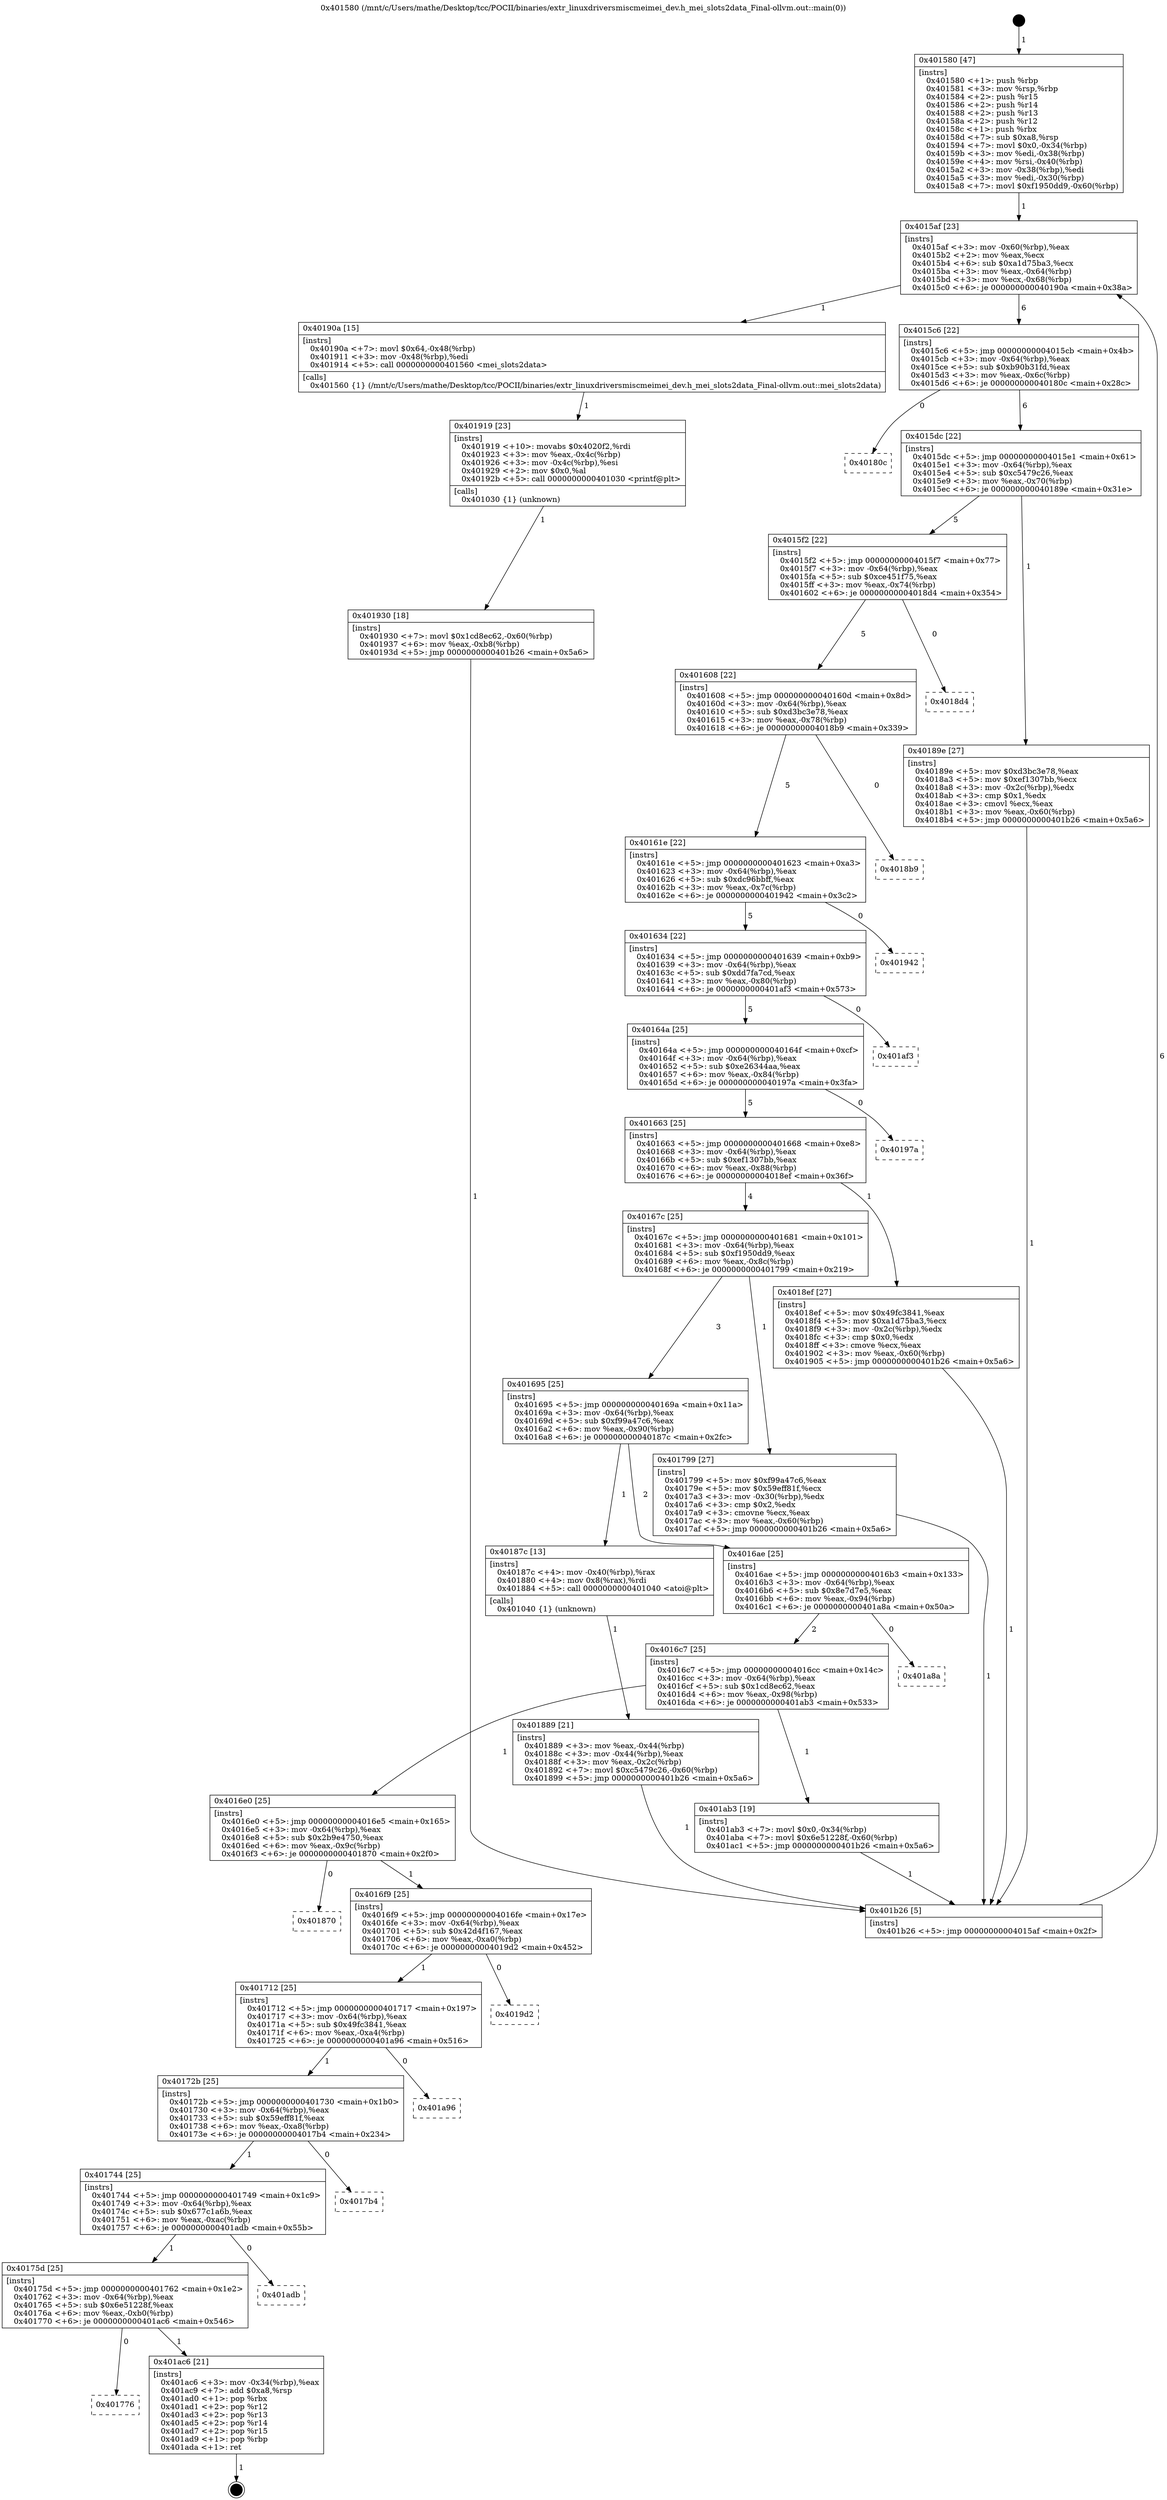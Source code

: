 digraph "0x401580" {
  label = "0x401580 (/mnt/c/Users/mathe/Desktop/tcc/POCII/binaries/extr_linuxdriversmiscmeimei_dev.h_mei_slots2data_Final-ollvm.out::main(0))"
  labelloc = "t"
  node[shape=record]

  Entry [label="",width=0.3,height=0.3,shape=circle,fillcolor=black,style=filled]
  "0x4015af" [label="{
     0x4015af [23]\l
     | [instrs]\l
     &nbsp;&nbsp;0x4015af \<+3\>: mov -0x60(%rbp),%eax\l
     &nbsp;&nbsp;0x4015b2 \<+2\>: mov %eax,%ecx\l
     &nbsp;&nbsp;0x4015b4 \<+6\>: sub $0xa1d75ba3,%ecx\l
     &nbsp;&nbsp;0x4015ba \<+3\>: mov %eax,-0x64(%rbp)\l
     &nbsp;&nbsp;0x4015bd \<+3\>: mov %ecx,-0x68(%rbp)\l
     &nbsp;&nbsp;0x4015c0 \<+6\>: je 000000000040190a \<main+0x38a\>\l
  }"]
  "0x40190a" [label="{
     0x40190a [15]\l
     | [instrs]\l
     &nbsp;&nbsp;0x40190a \<+7\>: movl $0x64,-0x48(%rbp)\l
     &nbsp;&nbsp;0x401911 \<+3\>: mov -0x48(%rbp),%edi\l
     &nbsp;&nbsp;0x401914 \<+5\>: call 0000000000401560 \<mei_slots2data\>\l
     | [calls]\l
     &nbsp;&nbsp;0x401560 \{1\} (/mnt/c/Users/mathe/Desktop/tcc/POCII/binaries/extr_linuxdriversmiscmeimei_dev.h_mei_slots2data_Final-ollvm.out::mei_slots2data)\l
  }"]
  "0x4015c6" [label="{
     0x4015c6 [22]\l
     | [instrs]\l
     &nbsp;&nbsp;0x4015c6 \<+5\>: jmp 00000000004015cb \<main+0x4b\>\l
     &nbsp;&nbsp;0x4015cb \<+3\>: mov -0x64(%rbp),%eax\l
     &nbsp;&nbsp;0x4015ce \<+5\>: sub $0xb90b31fd,%eax\l
     &nbsp;&nbsp;0x4015d3 \<+3\>: mov %eax,-0x6c(%rbp)\l
     &nbsp;&nbsp;0x4015d6 \<+6\>: je 000000000040180c \<main+0x28c\>\l
  }"]
  Exit [label="",width=0.3,height=0.3,shape=circle,fillcolor=black,style=filled,peripheries=2]
  "0x40180c" [label="{
     0x40180c\l
  }", style=dashed]
  "0x4015dc" [label="{
     0x4015dc [22]\l
     | [instrs]\l
     &nbsp;&nbsp;0x4015dc \<+5\>: jmp 00000000004015e1 \<main+0x61\>\l
     &nbsp;&nbsp;0x4015e1 \<+3\>: mov -0x64(%rbp),%eax\l
     &nbsp;&nbsp;0x4015e4 \<+5\>: sub $0xc5479c26,%eax\l
     &nbsp;&nbsp;0x4015e9 \<+3\>: mov %eax,-0x70(%rbp)\l
     &nbsp;&nbsp;0x4015ec \<+6\>: je 000000000040189e \<main+0x31e\>\l
  }"]
  "0x401776" [label="{
     0x401776\l
  }", style=dashed]
  "0x40189e" [label="{
     0x40189e [27]\l
     | [instrs]\l
     &nbsp;&nbsp;0x40189e \<+5\>: mov $0xd3bc3e78,%eax\l
     &nbsp;&nbsp;0x4018a3 \<+5\>: mov $0xef1307bb,%ecx\l
     &nbsp;&nbsp;0x4018a8 \<+3\>: mov -0x2c(%rbp),%edx\l
     &nbsp;&nbsp;0x4018ab \<+3\>: cmp $0x1,%edx\l
     &nbsp;&nbsp;0x4018ae \<+3\>: cmovl %ecx,%eax\l
     &nbsp;&nbsp;0x4018b1 \<+3\>: mov %eax,-0x60(%rbp)\l
     &nbsp;&nbsp;0x4018b4 \<+5\>: jmp 0000000000401b26 \<main+0x5a6\>\l
  }"]
  "0x4015f2" [label="{
     0x4015f2 [22]\l
     | [instrs]\l
     &nbsp;&nbsp;0x4015f2 \<+5\>: jmp 00000000004015f7 \<main+0x77\>\l
     &nbsp;&nbsp;0x4015f7 \<+3\>: mov -0x64(%rbp),%eax\l
     &nbsp;&nbsp;0x4015fa \<+5\>: sub $0xce451f75,%eax\l
     &nbsp;&nbsp;0x4015ff \<+3\>: mov %eax,-0x74(%rbp)\l
     &nbsp;&nbsp;0x401602 \<+6\>: je 00000000004018d4 \<main+0x354\>\l
  }"]
  "0x401ac6" [label="{
     0x401ac6 [21]\l
     | [instrs]\l
     &nbsp;&nbsp;0x401ac6 \<+3\>: mov -0x34(%rbp),%eax\l
     &nbsp;&nbsp;0x401ac9 \<+7\>: add $0xa8,%rsp\l
     &nbsp;&nbsp;0x401ad0 \<+1\>: pop %rbx\l
     &nbsp;&nbsp;0x401ad1 \<+2\>: pop %r12\l
     &nbsp;&nbsp;0x401ad3 \<+2\>: pop %r13\l
     &nbsp;&nbsp;0x401ad5 \<+2\>: pop %r14\l
     &nbsp;&nbsp;0x401ad7 \<+2\>: pop %r15\l
     &nbsp;&nbsp;0x401ad9 \<+1\>: pop %rbp\l
     &nbsp;&nbsp;0x401ada \<+1\>: ret\l
  }"]
  "0x4018d4" [label="{
     0x4018d4\l
  }", style=dashed]
  "0x401608" [label="{
     0x401608 [22]\l
     | [instrs]\l
     &nbsp;&nbsp;0x401608 \<+5\>: jmp 000000000040160d \<main+0x8d\>\l
     &nbsp;&nbsp;0x40160d \<+3\>: mov -0x64(%rbp),%eax\l
     &nbsp;&nbsp;0x401610 \<+5\>: sub $0xd3bc3e78,%eax\l
     &nbsp;&nbsp;0x401615 \<+3\>: mov %eax,-0x78(%rbp)\l
     &nbsp;&nbsp;0x401618 \<+6\>: je 00000000004018b9 \<main+0x339\>\l
  }"]
  "0x40175d" [label="{
     0x40175d [25]\l
     | [instrs]\l
     &nbsp;&nbsp;0x40175d \<+5\>: jmp 0000000000401762 \<main+0x1e2\>\l
     &nbsp;&nbsp;0x401762 \<+3\>: mov -0x64(%rbp),%eax\l
     &nbsp;&nbsp;0x401765 \<+5\>: sub $0x6e51228f,%eax\l
     &nbsp;&nbsp;0x40176a \<+6\>: mov %eax,-0xb0(%rbp)\l
     &nbsp;&nbsp;0x401770 \<+6\>: je 0000000000401ac6 \<main+0x546\>\l
  }"]
  "0x4018b9" [label="{
     0x4018b9\l
  }", style=dashed]
  "0x40161e" [label="{
     0x40161e [22]\l
     | [instrs]\l
     &nbsp;&nbsp;0x40161e \<+5\>: jmp 0000000000401623 \<main+0xa3\>\l
     &nbsp;&nbsp;0x401623 \<+3\>: mov -0x64(%rbp),%eax\l
     &nbsp;&nbsp;0x401626 \<+5\>: sub $0xdc96bbff,%eax\l
     &nbsp;&nbsp;0x40162b \<+3\>: mov %eax,-0x7c(%rbp)\l
     &nbsp;&nbsp;0x40162e \<+6\>: je 0000000000401942 \<main+0x3c2\>\l
  }"]
  "0x401adb" [label="{
     0x401adb\l
  }", style=dashed]
  "0x401942" [label="{
     0x401942\l
  }", style=dashed]
  "0x401634" [label="{
     0x401634 [22]\l
     | [instrs]\l
     &nbsp;&nbsp;0x401634 \<+5\>: jmp 0000000000401639 \<main+0xb9\>\l
     &nbsp;&nbsp;0x401639 \<+3\>: mov -0x64(%rbp),%eax\l
     &nbsp;&nbsp;0x40163c \<+5\>: sub $0xdd7fa7cd,%eax\l
     &nbsp;&nbsp;0x401641 \<+3\>: mov %eax,-0x80(%rbp)\l
     &nbsp;&nbsp;0x401644 \<+6\>: je 0000000000401af3 \<main+0x573\>\l
  }"]
  "0x401744" [label="{
     0x401744 [25]\l
     | [instrs]\l
     &nbsp;&nbsp;0x401744 \<+5\>: jmp 0000000000401749 \<main+0x1c9\>\l
     &nbsp;&nbsp;0x401749 \<+3\>: mov -0x64(%rbp),%eax\l
     &nbsp;&nbsp;0x40174c \<+5\>: sub $0x677c1a6b,%eax\l
     &nbsp;&nbsp;0x401751 \<+6\>: mov %eax,-0xac(%rbp)\l
     &nbsp;&nbsp;0x401757 \<+6\>: je 0000000000401adb \<main+0x55b\>\l
  }"]
  "0x401af3" [label="{
     0x401af3\l
  }", style=dashed]
  "0x40164a" [label="{
     0x40164a [25]\l
     | [instrs]\l
     &nbsp;&nbsp;0x40164a \<+5\>: jmp 000000000040164f \<main+0xcf\>\l
     &nbsp;&nbsp;0x40164f \<+3\>: mov -0x64(%rbp),%eax\l
     &nbsp;&nbsp;0x401652 \<+5\>: sub $0xe26344aa,%eax\l
     &nbsp;&nbsp;0x401657 \<+6\>: mov %eax,-0x84(%rbp)\l
     &nbsp;&nbsp;0x40165d \<+6\>: je 000000000040197a \<main+0x3fa\>\l
  }"]
  "0x4017b4" [label="{
     0x4017b4\l
  }", style=dashed]
  "0x40197a" [label="{
     0x40197a\l
  }", style=dashed]
  "0x401663" [label="{
     0x401663 [25]\l
     | [instrs]\l
     &nbsp;&nbsp;0x401663 \<+5\>: jmp 0000000000401668 \<main+0xe8\>\l
     &nbsp;&nbsp;0x401668 \<+3\>: mov -0x64(%rbp),%eax\l
     &nbsp;&nbsp;0x40166b \<+5\>: sub $0xef1307bb,%eax\l
     &nbsp;&nbsp;0x401670 \<+6\>: mov %eax,-0x88(%rbp)\l
     &nbsp;&nbsp;0x401676 \<+6\>: je 00000000004018ef \<main+0x36f\>\l
  }"]
  "0x40172b" [label="{
     0x40172b [25]\l
     | [instrs]\l
     &nbsp;&nbsp;0x40172b \<+5\>: jmp 0000000000401730 \<main+0x1b0\>\l
     &nbsp;&nbsp;0x401730 \<+3\>: mov -0x64(%rbp),%eax\l
     &nbsp;&nbsp;0x401733 \<+5\>: sub $0x59eff81f,%eax\l
     &nbsp;&nbsp;0x401738 \<+6\>: mov %eax,-0xa8(%rbp)\l
     &nbsp;&nbsp;0x40173e \<+6\>: je 00000000004017b4 \<main+0x234\>\l
  }"]
  "0x4018ef" [label="{
     0x4018ef [27]\l
     | [instrs]\l
     &nbsp;&nbsp;0x4018ef \<+5\>: mov $0x49fc3841,%eax\l
     &nbsp;&nbsp;0x4018f4 \<+5\>: mov $0xa1d75ba3,%ecx\l
     &nbsp;&nbsp;0x4018f9 \<+3\>: mov -0x2c(%rbp),%edx\l
     &nbsp;&nbsp;0x4018fc \<+3\>: cmp $0x0,%edx\l
     &nbsp;&nbsp;0x4018ff \<+3\>: cmove %ecx,%eax\l
     &nbsp;&nbsp;0x401902 \<+3\>: mov %eax,-0x60(%rbp)\l
     &nbsp;&nbsp;0x401905 \<+5\>: jmp 0000000000401b26 \<main+0x5a6\>\l
  }"]
  "0x40167c" [label="{
     0x40167c [25]\l
     | [instrs]\l
     &nbsp;&nbsp;0x40167c \<+5\>: jmp 0000000000401681 \<main+0x101\>\l
     &nbsp;&nbsp;0x401681 \<+3\>: mov -0x64(%rbp),%eax\l
     &nbsp;&nbsp;0x401684 \<+5\>: sub $0xf1950dd9,%eax\l
     &nbsp;&nbsp;0x401689 \<+6\>: mov %eax,-0x8c(%rbp)\l
     &nbsp;&nbsp;0x40168f \<+6\>: je 0000000000401799 \<main+0x219\>\l
  }"]
  "0x401a96" [label="{
     0x401a96\l
  }", style=dashed]
  "0x401799" [label="{
     0x401799 [27]\l
     | [instrs]\l
     &nbsp;&nbsp;0x401799 \<+5\>: mov $0xf99a47c6,%eax\l
     &nbsp;&nbsp;0x40179e \<+5\>: mov $0x59eff81f,%ecx\l
     &nbsp;&nbsp;0x4017a3 \<+3\>: mov -0x30(%rbp),%edx\l
     &nbsp;&nbsp;0x4017a6 \<+3\>: cmp $0x2,%edx\l
     &nbsp;&nbsp;0x4017a9 \<+3\>: cmovne %ecx,%eax\l
     &nbsp;&nbsp;0x4017ac \<+3\>: mov %eax,-0x60(%rbp)\l
     &nbsp;&nbsp;0x4017af \<+5\>: jmp 0000000000401b26 \<main+0x5a6\>\l
  }"]
  "0x401695" [label="{
     0x401695 [25]\l
     | [instrs]\l
     &nbsp;&nbsp;0x401695 \<+5\>: jmp 000000000040169a \<main+0x11a\>\l
     &nbsp;&nbsp;0x40169a \<+3\>: mov -0x64(%rbp),%eax\l
     &nbsp;&nbsp;0x40169d \<+5\>: sub $0xf99a47c6,%eax\l
     &nbsp;&nbsp;0x4016a2 \<+6\>: mov %eax,-0x90(%rbp)\l
     &nbsp;&nbsp;0x4016a8 \<+6\>: je 000000000040187c \<main+0x2fc\>\l
  }"]
  "0x401b26" [label="{
     0x401b26 [5]\l
     | [instrs]\l
     &nbsp;&nbsp;0x401b26 \<+5\>: jmp 00000000004015af \<main+0x2f\>\l
  }"]
  "0x401580" [label="{
     0x401580 [47]\l
     | [instrs]\l
     &nbsp;&nbsp;0x401580 \<+1\>: push %rbp\l
     &nbsp;&nbsp;0x401581 \<+3\>: mov %rsp,%rbp\l
     &nbsp;&nbsp;0x401584 \<+2\>: push %r15\l
     &nbsp;&nbsp;0x401586 \<+2\>: push %r14\l
     &nbsp;&nbsp;0x401588 \<+2\>: push %r13\l
     &nbsp;&nbsp;0x40158a \<+2\>: push %r12\l
     &nbsp;&nbsp;0x40158c \<+1\>: push %rbx\l
     &nbsp;&nbsp;0x40158d \<+7\>: sub $0xa8,%rsp\l
     &nbsp;&nbsp;0x401594 \<+7\>: movl $0x0,-0x34(%rbp)\l
     &nbsp;&nbsp;0x40159b \<+3\>: mov %edi,-0x38(%rbp)\l
     &nbsp;&nbsp;0x40159e \<+4\>: mov %rsi,-0x40(%rbp)\l
     &nbsp;&nbsp;0x4015a2 \<+3\>: mov -0x38(%rbp),%edi\l
     &nbsp;&nbsp;0x4015a5 \<+3\>: mov %edi,-0x30(%rbp)\l
     &nbsp;&nbsp;0x4015a8 \<+7\>: movl $0xf1950dd9,-0x60(%rbp)\l
  }"]
  "0x401712" [label="{
     0x401712 [25]\l
     | [instrs]\l
     &nbsp;&nbsp;0x401712 \<+5\>: jmp 0000000000401717 \<main+0x197\>\l
     &nbsp;&nbsp;0x401717 \<+3\>: mov -0x64(%rbp),%eax\l
     &nbsp;&nbsp;0x40171a \<+5\>: sub $0x49fc3841,%eax\l
     &nbsp;&nbsp;0x40171f \<+6\>: mov %eax,-0xa4(%rbp)\l
     &nbsp;&nbsp;0x401725 \<+6\>: je 0000000000401a96 \<main+0x516\>\l
  }"]
  "0x40187c" [label="{
     0x40187c [13]\l
     | [instrs]\l
     &nbsp;&nbsp;0x40187c \<+4\>: mov -0x40(%rbp),%rax\l
     &nbsp;&nbsp;0x401880 \<+4\>: mov 0x8(%rax),%rdi\l
     &nbsp;&nbsp;0x401884 \<+5\>: call 0000000000401040 \<atoi@plt\>\l
     | [calls]\l
     &nbsp;&nbsp;0x401040 \{1\} (unknown)\l
  }"]
  "0x4016ae" [label="{
     0x4016ae [25]\l
     | [instrs]\l
     &nbsp;&nbsp;0x4016ae \<+5\>: jmp 00000000004016b3 \<main+0x133\>\l
     &nbsp;&nbsp;0x4016b3 \<+3\>: mov -0x64(%rbp),%eax\l
     &nbsp;&nbsp;0x4016b6 \<+5\>: sub $0x8e7d7e5,%eax\l
     &nbsp;&nbsp;0x4016bb \<+6\>: mov %eax,-0x94(%rbp)\l
     &nbsp;&nbsp;0x4016c1 \<+6\>: je 0000000000401a8a \<main+0x50a\>\l
  }"]
  "0x401889" [label="{
     0x401889 [21]\l
     | [instrs]\l
     &nbsp;&nbsp;0x401889 \<+3\>: mov %eax,-0x44(%rbp)\l
     &nbsp;&nbsp;0x40188c \<+3\>: mov -0x44(%rbp),%eax\l
     &nbsp;&nbsp;0x40188f \<+3\>: mov %eax,-0x2c(%rbp)\l
     &nbsp;&nbsp;0x401892 \<+7\>: movl $0xc5479c26,-0x60(%rbp)\l
     &nbsp;&nbsp;0x401899 \<+5\>: jmp 0000000000401b26 \<main+0x5a6\>\l
  }"]
  "0x401919" [label="{
     0x401919 [23]\l
     | [instrs]\l
     &nbsp;&nbsp;0x401919 \<+10\>: movabs $0x4020f2,%rdi\l
     &nbsp;&nbsp;0x401923 \<+3\>: mov %eax,-0x4c(%rbp)\l
     &nbsp;&nbsp;0x401926 \<+3\>: mov -0x4c(%rbp),%esi\l
     &nbsp;&nbsp;0x401929 \<+2\>: mov $0x0,%al\l
     &nbsp;&nbsp;0x40192b \<+5\>: call 0000000000401030 \<printf@plt\>\l
     | [calls]\l
     &nbsp;&nbsp;0x401030 \{1\} (unknown)\l
  }"]
  "0x401930" [label="{
     0x401930 [18]\l
     | [instrs]\l
     &nbsp;&nbsp;0x401930 \<+7\>: movl $0x1cd8ec62,-0x60(%rbp)\l
     &nbsp;&nbsp;0x401937 \<+6\>: mov %eax,-0xb8(%rbp)\l
     &nbsp;&nbsp;0x40193d \<+5\>: jmp 0000000000401b26 \<main+0x5a6\>\l
  }"]
  "0x4019d2" [label="{
     0x4019d2\l
  }", style=dashed]
  "0x401a8a" [label="{
     0x401a8a\l
  }", style=dashed]
  "0x4016c7" [label="{
     0x4016c7 [25]\l
     | [instrs]\l
     &nbsp;&nbsp;0x4016c7 \<+5\>: jmp 00000000004016cc \<main+0x14c\>\l
     &nbsp;&nbsp;0x4016cc \<+3\>: mov -0x64(%rbp),%eax\l
     &nbsp;&nbsp;0x4016cf \<+5\>: sub $0x1cd8ec62,%eax\l
     &nbsp;&nbsp;0x4016d4 \<+6\>: mov %eax,-0x98(%rbp)\l
     &nbsp;&nbsp;0x4016da \<+6\>: je 0000000000401ab3 \<main+0x533\>\l
  }"]
  "0x4016f9" [label="{
     0x4016f9 [25]\l
     | [instrs]\l
     &nbsp;&nbsp;0x4016f9 \<+5\>: jmp 00000000004016fe \<main+0x17e\>\l
     &nbsp;&nbsp;0x4016fe \<+3\>: mov -0x64(%rbp),%eax\l
     &nbsp;&nbsp;0x401701 \<+5\>: sub $0x42d4f167,%eax\l
     &nbsp;&nbsp;0x401706 \<+6\>: mov %eax,-0xa0(%rbp)\l
     &nbsp;&nbsp;0x40170c \<+6\>: je 00000000004019d2 \<main+0x452\>\l
  }"]
  "0x401ab3" [label="{
     0x401ab3 [19]\l
     | [instrs]\l
     &nbsp;&nbsp;0x401ab3 \<+7\>: movl $0x0,-0x34(%rbp)\l
     &nbsp;&nbsp;0x401aba \<+7\>: movl $0x6e51228f,-0x60(%rbp)\l
     &nbsp;&nbsp;0x401ac1 \<+5\>: jmp 0000000000401b26 \<main+0x5a6\>\l
  }"]
  "0x4016e0" [label="{
     0x4016e0 [25]\l
     | [instrs]\l
     &nbsp;&nbsp;0x4016e0 \<+5\>: jmp 00000000004016e5 \<main+0x165\>\l
     &nbsp;&nbsp;0x4016e5 \<+3\>: mov -0x64(%rbp),%eax\l
     &nbsp;&nbsp;0x4016e8 \<+5\>: sub $0x2b9e4750,%eax\l
     &nbsp;&nbsp;0x4016ed \<+6\>: mov %eax,-0x9c(%rbp)\l
     &nbsp;&nbsp;0x4016f3 \<+6\>: je 0000000000401870 \<main+0x2f0\>\l
  }"]
  "0x401870" [label="{
     0x401870\l
  }", style=dashed]
  Entry -> "0x401580" [label=" 1"]
  "0x4015af" -> "0x40190a" [label=" 1"]
  "0x4015af" -> "0x4015c6" [label=" 6"]
  "0x401ac6" -> Exit [label=" 1"]
  "0x4015c6" -> "0x40180c" [label=" 0"]
  "0x4015c6" -> "0x4015dc" [label=" 6"]
  "0x40175d" -> "0x401776" [label=" 0"]
  "0x4015dc" -> "0x40189e" [label=" 1"]
  "0x4015dc" -> "0x4015f2" [label=" 5"]
  "0x40175d" -> "0x401ac6" [label=" 1"]
  "0x4015f2" -> "0x4018d4" [label=" 0"]
  "0x4015f2" -> "0x401608" [label=" 5"]
  "0x401744" -> "0x40175d" [label=" 1"]
  "0x401608" -> "0x4018b9" [label=" 0"]
  "0x401608" -> "0x40161e" [label=" 5"]
  "0x401744" -> "0x401adb" [label=" 0"]
  "0x40161e" -> "0x401942" [label=" 0"]
  "0x40161e" -> "0x401634" [label=" 5"]
  "0x40172b" -> "0x401744" [label=" 1"]
  "0x401634" -> "0x401af3" [label=" 0"]
  "0x401634" -> "0x40164a" [label=" 5"]
  "0x40172b" -> "0x4017b4" [label=" 0"]
  "0x40164a" -> "0x40197a" [label=" 0"]
  "0x40164a" -> "0x401663" [label=" 5"]
  "0x401712" -> "0x40172b" [label=" 1"]
  "0x401663" -> "0x4018ef" [label=" 1"]
  "0x401663" -> "0x40167c" [label=" 4"]
  "0x401712" -> "0x401a96" [label=" 0"]
  "0x40167c" -> "0x401799" [label=" 1"]
  "0x40167c" -> "0x401695" [label=" 3"]
  "0x401799" -> "0x401b26" [label=" 1"]
  "0x401580" -> "0x4015af" [label=" 1"]
  "0x401b26" -> "0x4015af" [label=" 6"]
  "0x4016f9" -> "0x401712" [label=" 1"]
  "0x401695" -> "0x40187c" [label=" 1"]
  "0x401695" -> "0x4016ae" [label=" 2"]
  "0x40187c" -> "0x401889" [label=" 1"]
  "0x401889" -> "0x401b26" [label=" 1"]
  "0x40189e" -> "0x401b26" [label=" 1"]
  "0x4018ef" -> "0x401b26" [label=" 1"]
  "0x40190a" -> "0x401919" [label=" 1"]
  "0x401919" -> "0x401930" [label=" 1"]
  "0x401930" -> "0x401b26" [label=" 1"]
  "0x4016f9" -> "0x4019d2" [label=" 0"]
  "0x4016ae" -> "0x401a8a" [label=" 0"]
  "0x4016ae" -> "0x4016c7" [label=" 2"]
  "0x4016e0" -> "0x4016f9" [label=" 1"]
  "0x4016c7" -> "0x401ab3" [label=" 1"]
  "0x4016c7" -> "0x4016e0" [label=" 1"]
  "0x401ab3" -> "0x401b26" [label=" 1"]
  "0x4016e0" -> "0x401870" [label=" 0"]
}
